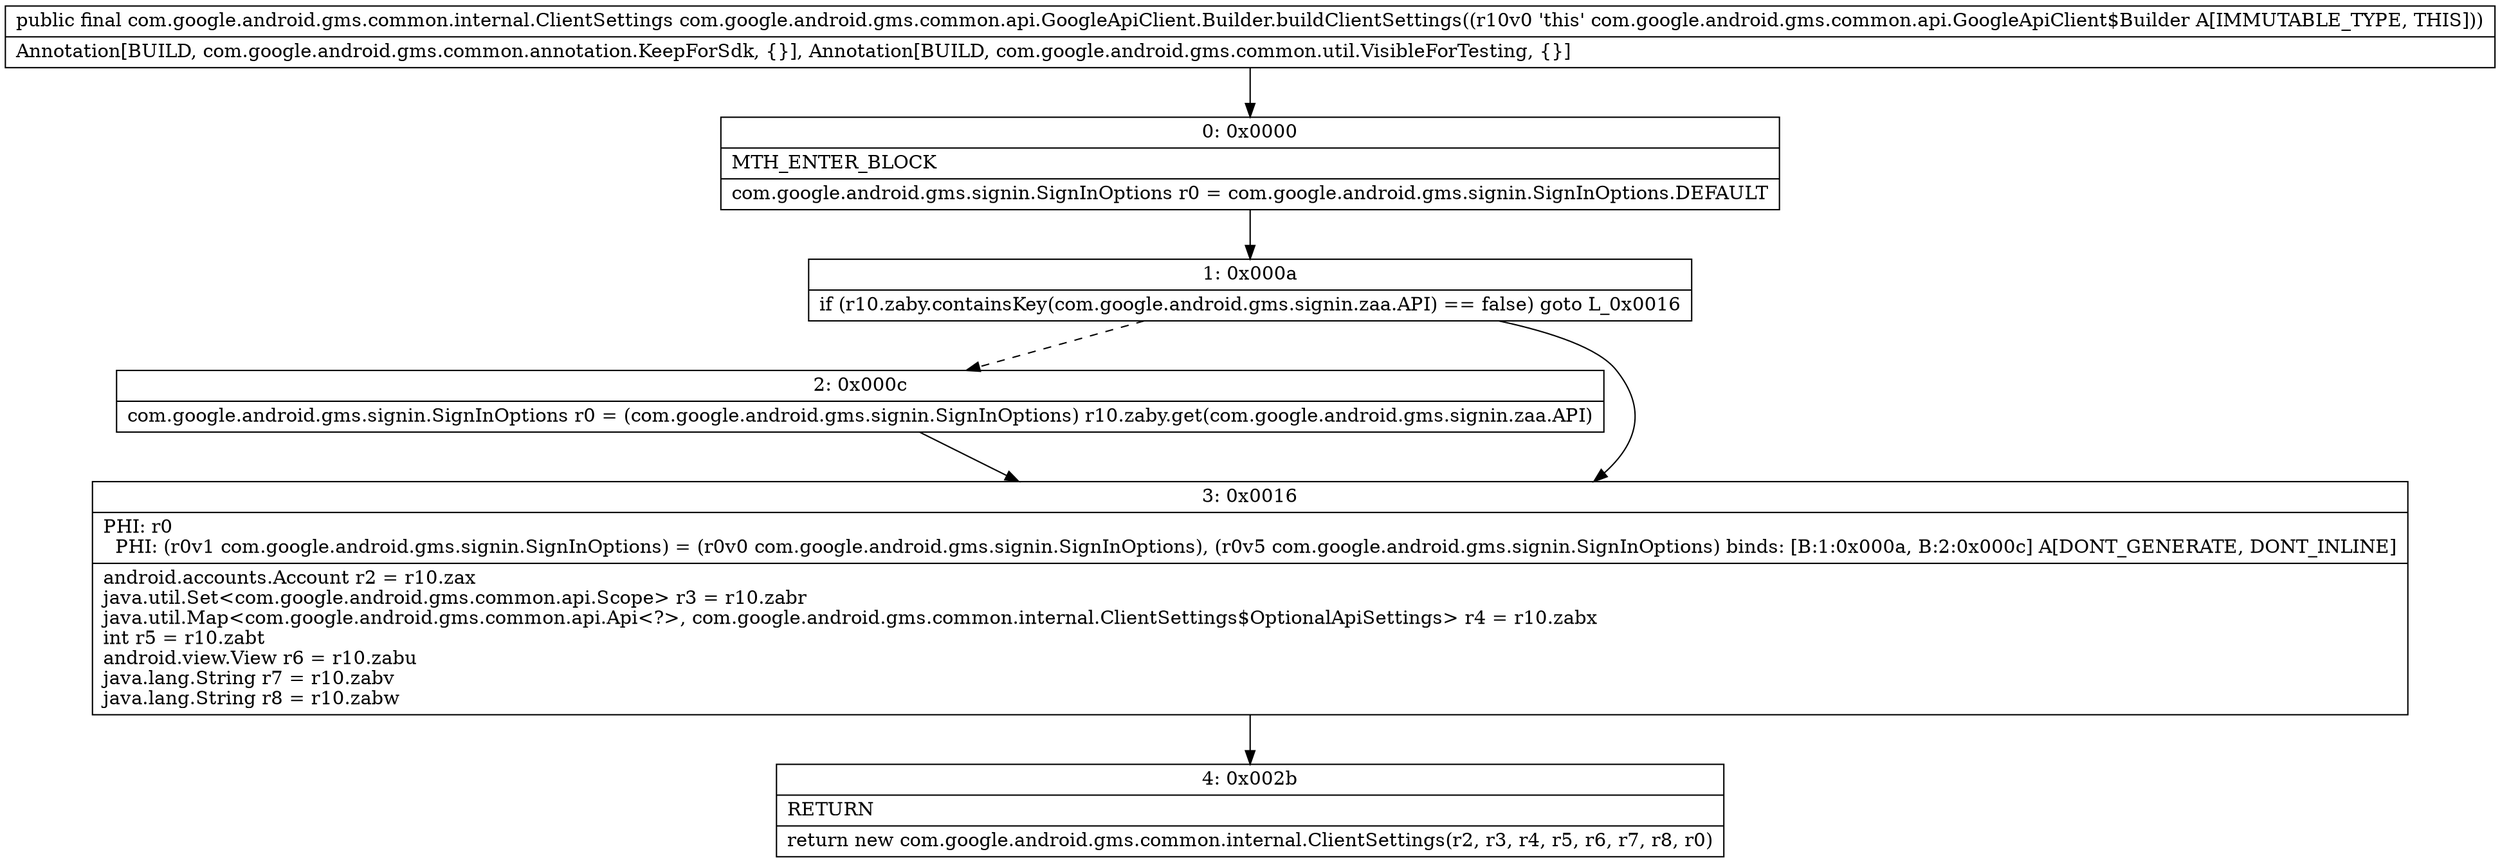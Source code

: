 digraph "CFG forcom.google.android.gms.common.api.GoogleApiClient.Builder.buildClientSettings()Lcom\/google\/android\/gms\/common\/internal\/ClientSettings;" {
Node_0 [shape=record,label="{0\:\ 0x0000|MTH_ENTER_BLOCK\l|com.google.android.gms.signin.SignInOptions r0 = com.google.android.gms.signin.SignInOptions.DEFAULT\l}"];
Node_1 [shape=record,label="{1\:\ 0x000a|if (r10.zaby.containsKey(com.google.android.gms.signin.zaa.API) == false) goto L_0x0016\l}"];
Node_2 [shape=record,label="{2\:\ 0x000c|com.google.android.gms.signin.SignInOptions r0 = (com.google.android.gms.signin.SignInOptions) r10.zaby.get(com.google.android.gms.signin.zaa.API)\l}"];
Node_3 [shape=record,label="{3\:\ 0x0016|PHI: r0 \l  PHI: (r0v1 com.google.android.gms.signin.SignInOptions) = (r0v0 com.google.android.gms.signin.SignInOptions), (r0v5 com.google.android.gms.signin.SignInOptions) binds: [B:1:0x000a, B:2:0x000c] A[DONT_GENERATE, DONT_INLINE]\l|android.accounts.Account r2 = r10.zax\ljava.util.Set\<com.google.android.gms.common.api.Scope\> r3 = r10.zabr\ljava.util.Map\<com.google.android.gms.common.api.Api\<?\>, com.google.android.gms.common.internal.ClientSettings$OptionalApiSettings\> r4 = r10.zabx\lint r5 = r10.zabt\landroid.view.View r6 = r10.zabu\ljava.lang.String r7 = r10.zabv\ljava.lang.String r8 = r10.zabw\l}"];
Node_4 [shape=record,label="{4\:\ 0x002b|RETURN\l|return new com.google.android.gms.common.internal.ClientSettings(r2, r3, r4, r5, r6, r7, r8, r0)\l}"];
MethodNode[shape=record,label="{public final com.google.android.gms.common.internal.ClientSettings com.google.android.gms.common.api.GoogleApiClient.Builder.buildClientSettings((r10v0 'this' com.google.android.gms.common.api.GoogleApiClient$Builder A[IMMUTABLE_TYPE, THIS]))  | Annotation[BUILD, com.google.android.gms.common.annotation.KeepForSdk, \{\}], Annotation[BUILD, com.google.android.gms.common.util.VisibleForTesting, \{\}]\l}"];
MethodNode -> Node_0;
Node_0 -> Node_1;
Node_1 -> Node_2[style=dashed];
Node_1 -> Node_3;
Node_2 -> Node_3;
Node_3 -> Node_4;
}

